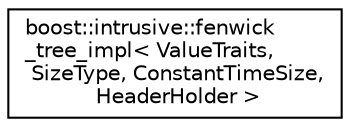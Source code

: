digraph "Graphical Class Hierarchy"
{
  edge [fontname="Helvetica",fontsize="10",labelfontname="Helvetica",labelfontsize="10"];
  node [fontname="Helvetica",fontsize="10",shape=record];
  rankdir="LR";
  Node0 [label="boost::intrusive::fenwick\l_tree_impl\< ValueTraits,\l SizeType, ConstantTimeSize,\l HeaderHolder \>",height=0.2,width=0.4,color="black", fillcolor="white", style="filled",URL="$classboost_1_1intrusive_1_1fenwick__tree__impl.html"];
}
